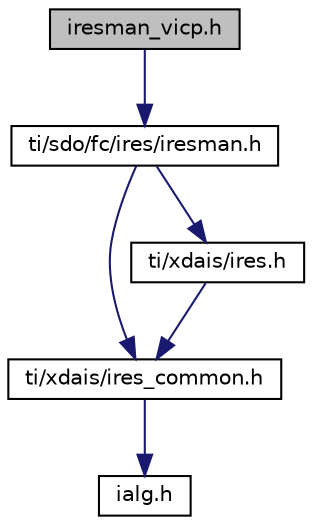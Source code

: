 digraph "iresman_vicp.h"
{
  edge [fontname="Helvetica",fontsize="10",labelfontname="Helvetica",labelfontsize="10"];
  node [fontname="Helvetica",fontsize="10",shape=record];
  Node1 [label="iresman_vicp.h",height=0.2,width=0.4,color="black", fillcolor="grey75", style="filled", fontcolor="black"];
  Node1 -> Node2 [color="midnightblue",fontsize="10",style="solid",fontname="Helvetica"];
  Node2 [label="ti/sdo/fc/ires/iresman.h",height=0.2,width=0.4,color="black", fillcolor="white", style="filled",URL="$iresman_8h.html",tooltip="Device specific Resource Manager Interface Definitions IRESMAN - Interface that needs to be implement..."];
  Node2 -> Node3 [color="midnightblue",fontsize="10",style="solid",fontname="Helvetica"];
  Node3 [label="ti/xdais/ires_common.h",height=0.2,width=0.4,color="black", fillcolor="white", style="filled",URL="$ires__common_8h.html",tooltip="IRES Resource Protocol Definitions - IRES Resource. "];
  Node3 -> Node4 [color="midnightblue",fontsize="10",style="solid",fontname="Helvetica"];
  Node4 [label="ialg.h",height=0.2,width=0.4,color="black", fillcolor="white", style="filled",URL="$ialg_8h.html",tooltip="This header defines all types, constants, and functions defined by XDAIS for algorithms. "];
  Node2 -> Node5 [color="midnightblue",fontsize="10",style="solid",fontname="Helvetica"];
  Node5 [label="ti/xdais/ires.h",height=0.2,width=0.4,color="black", fillcolor="white", style="filled",URL="$ires_8h.html",tooltip="IRES Interface Definitions - Allows algorithms to request and receive handles representing private lo..."];
  Node5 -> Node3 [color="midnightblue",fontsize="10",style="solid",fontname="Helvetica"];
}
